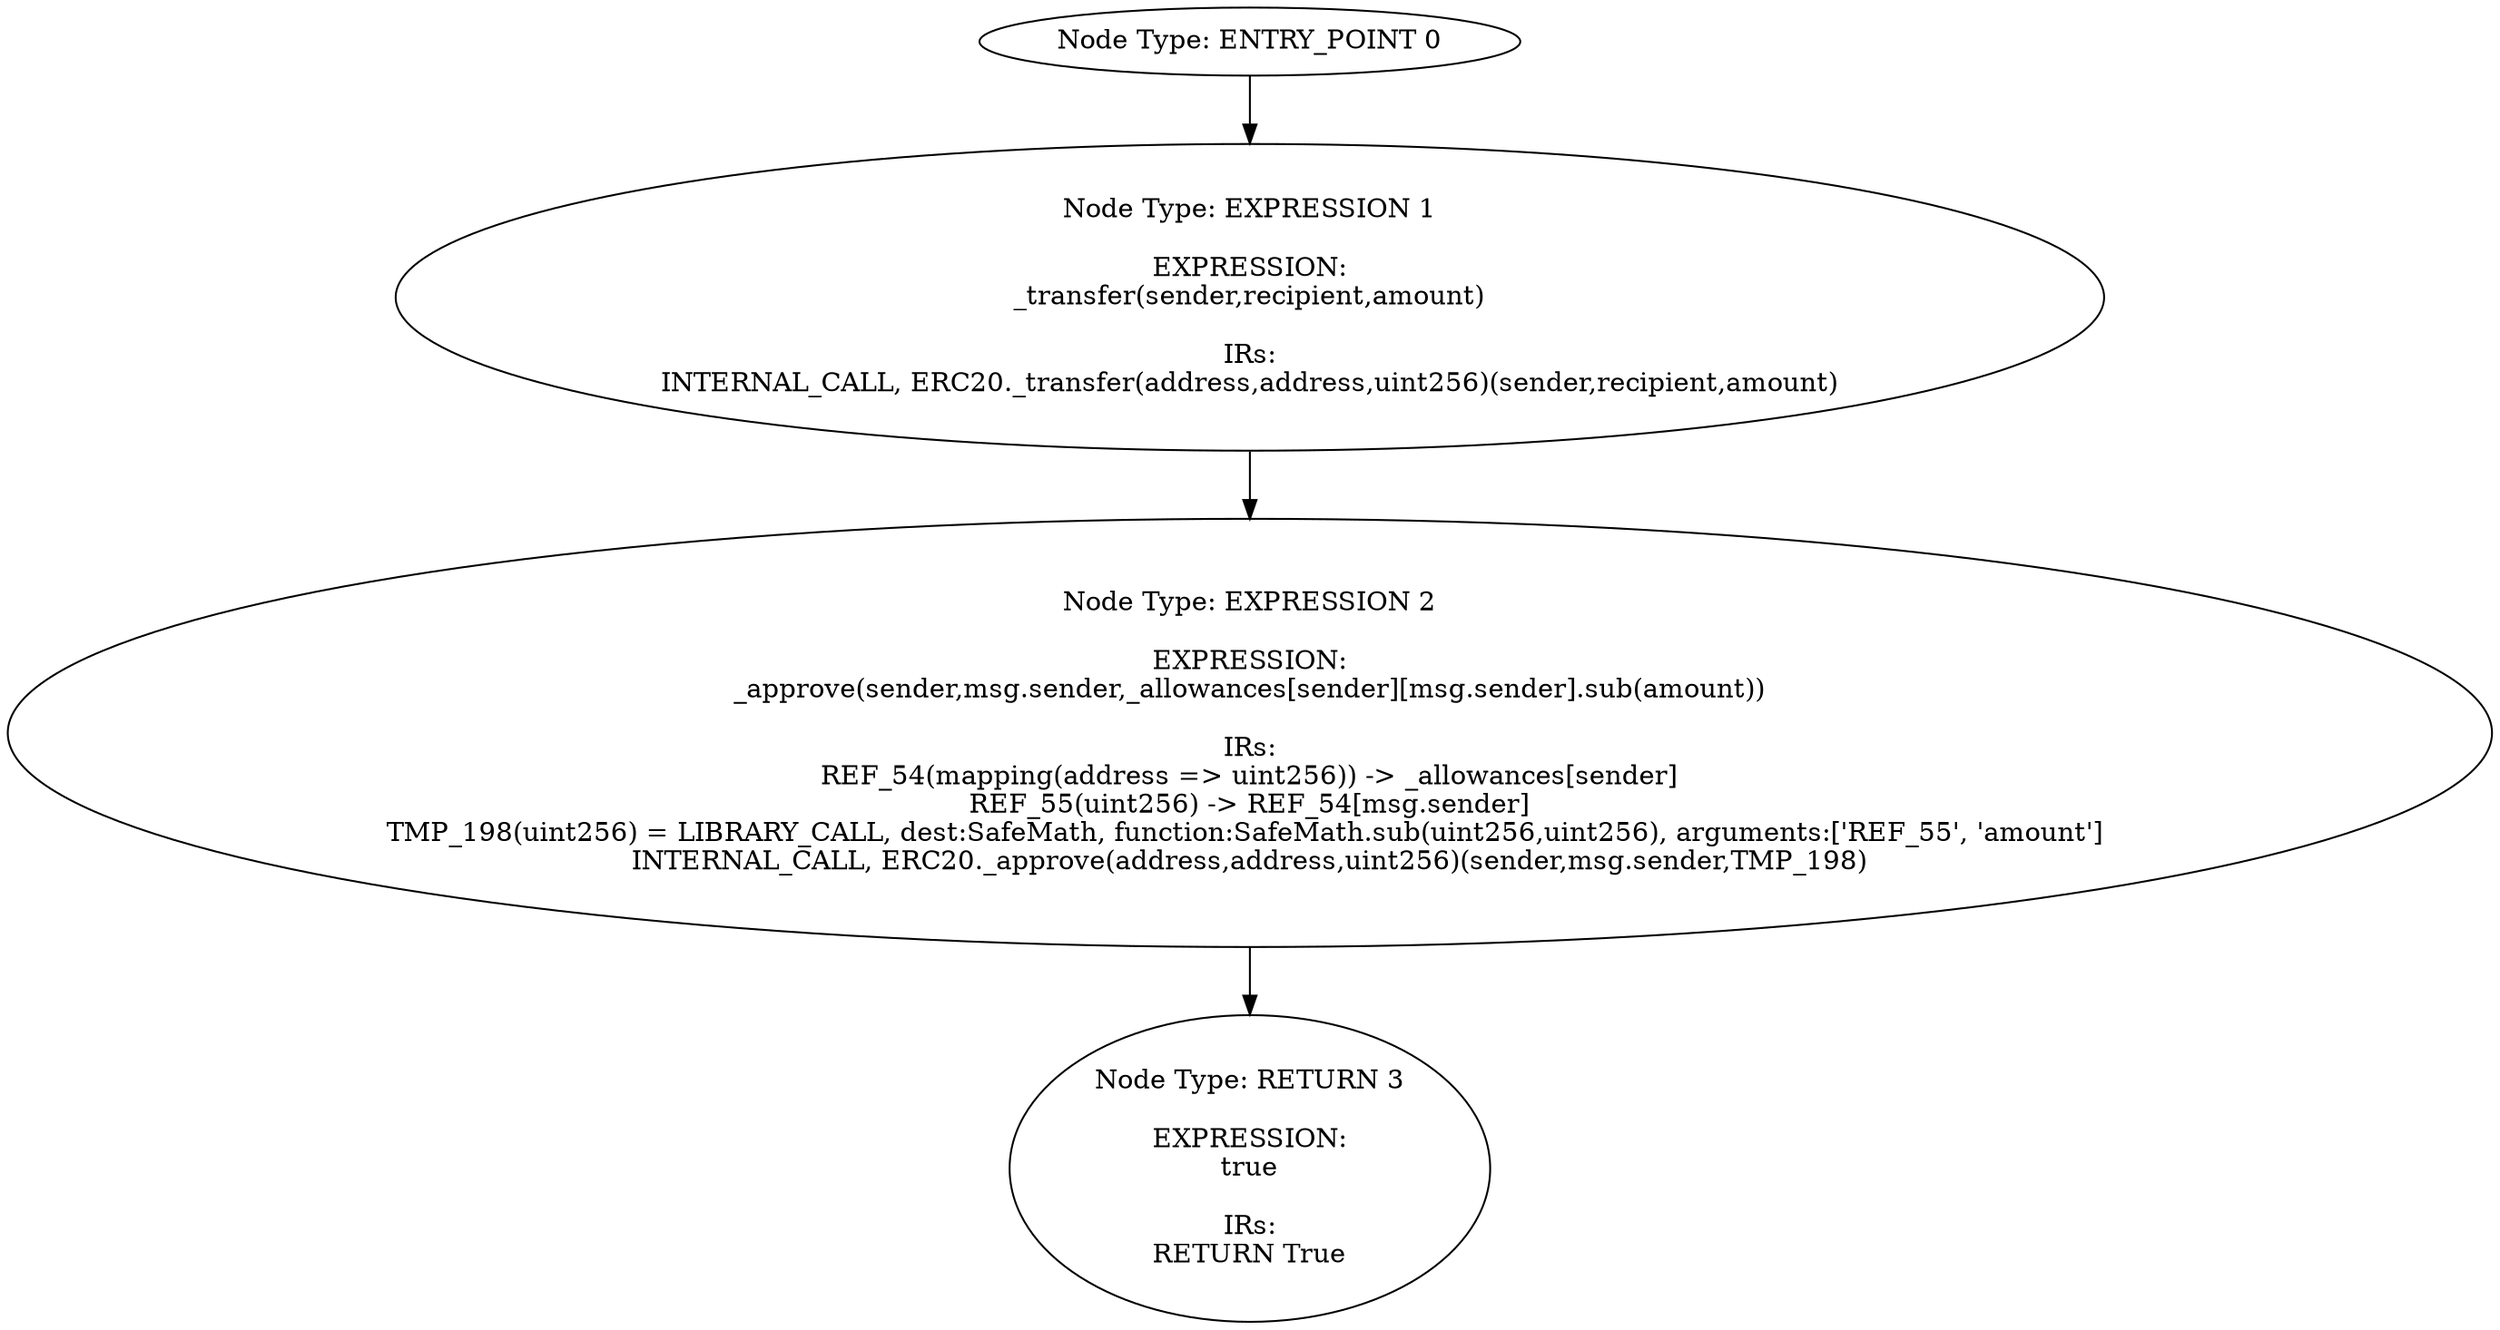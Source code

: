 digraph{
0[label="Node Type: ENTRY_POINT 0
"];
0->1;
1[label="Node Type: EXPRESSION 1

EXPRESSION:
_transfer(sender,recipient,amount)

IRs:
INTERNAL_CALL, ERC20._transfer(address,address,uint256)(sender,recipient,amount)"];
1->2;
2[label="Node Type: EXPRESSION 2

EXPRESSION:
_approve(sender,msg.sender,_allowances[sender][msg.sender].sub(amount))

IRs:
REF_54(mapping(address => uint256)) -> _allowances[sender]
REF_55(uint256) -> REF_54[msg.sender]
TMP_198(uint256) = LIBRARY_CALL, dest:SafeMath, function:SafeMath.sub(uint256,uint256), arguments:['REF_55', 'amount'] 
INTERNAL_CALL, ERC20._approve(address,address,uint256)(sender,msg.sender,TMP_198)"];
2->3;
3[label="Node Type: RETURN 3

EXPRESSION:
true

IRs:
RETURN True"];
}
